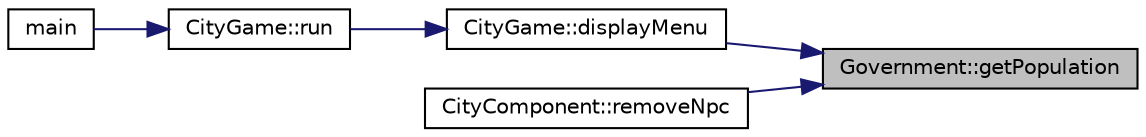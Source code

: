 digraph "Government::getPopulation"
{
 // LATEX_PDF_SIZE
  edge [fontname="Helvetica",fontsize="10",labelfontname="Helvetica",labelfontsize="10"];
  node [fontname="Helvetica",fontsize="10",shape=record];
  rankdir="RL";
  Node1 [label="Government::getPopulation",height=0.2,width=0.4,color="black", fillcolor="grey75", style="filled", fontcolor="black",tooltip="Gets the current population of the city."];
  Node1 -> Node2 [dir="back",color="midnightblue",fontsize="10",style="solid"];
  Node2 [label="CityGame::displayMenu",height=0.2,width=0.4,color="black", fillcolor="white", style="filled",URL="$classCityGame.html#a2a952bf02a70fa83a8a5a4beae9c825e",tooltip=" "];
  Node2 -> Node3 [dir="back",color="midnightblue",fontsize="10",style="solid"];
  Node3 [label="CityGame::run",height=0.2,width=0.4,color="black", fillcolor="white", style="filled",URL="$classCityGame.html#ad26bc885078e071e3ad2b40787fcca18",tooltip=" "];
  Node3 -> Node4 [dir="back",color="midnightblue",fontsize="10",style="solid"];
  Node4 [label="main",height=0.2,width=0.4,color="black", fillcolor="white", style="filled",URL="$main_8cpp.html#ae66f6b31b5ad750f1fe042a706a4e3d4",tooltip=" "];
  Node1 -> Node5 [dir="back",color="midnightblue",fontsize="10",style="solid"];
  Node5 [label="CityComponent::removeNpc",height=0.2,width=0.4,color="black", fillcolor="white", style="filled",URL="$classCityComponent.html#a8975812793b87b8578a21ce2ed13b015",tooltip="Removes an NPC observer from the component."];
}
